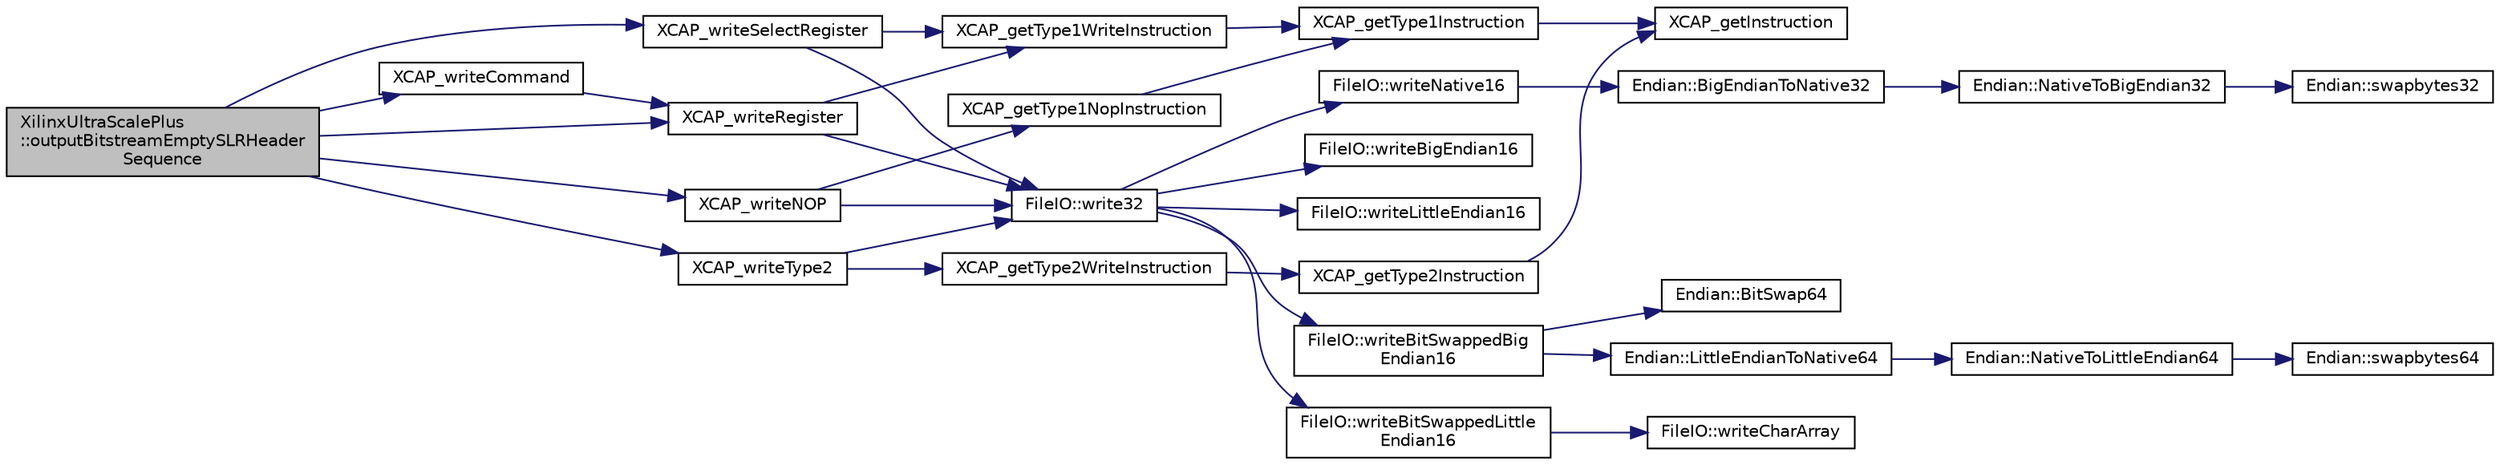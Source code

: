 digraph "XilinxUltraScalePlus::outputBitstreamEmptySLRHeaderSequence"
{
 // INTERACTIVE_SVG=YES
 // LATEX_PDF_SIZE
  edge [fontname="Helvetica",fontsize="10",labelfontname="Helvetica",labelfontsize="10"];
  node [fontname="Helvetica",fontsize="10",shape=record];
  rankdir="LR";
  Node1 [label="XilinxUltraScalePlus\l::outputBitstreamEmptySLRHeader\lSequence",height=0.2,width=0.4,color="black", fillcolor="grey75", style="filled", fontcolor="black",tooltip=" "];
  Node1 -> Node2 [color="midnightblue",fontsize="10",style="solid",fontname="Helvetica"];
  Node2 [label="XCAP_writeCommand",height=0.2,width=0.4,color="black", fillcolor="white", style="filled",URL="$inlineCAP_8h.html#a523184af01d1123a582731ec80edb78b",tooltip="Generate the encoding for writing a CAP command and write it to file ofstream."];
  Node2 -> Node3 [color="midnightblue",fontsize="10",style="solid",fontname="Helvetica"];
  Node3 [label="XCAP_writeRegister",height=0.2,width=0.4,color="black", fillcolor="white", style="filled",URL="$inlineCAP_8h.html#a24c8331140999d0419c1a11ab3250d96",tooltip="Generate the encoding for writing a CAP register and write it to file ofstream."];
  Node3 -> Node4 [color="midnightblue",fontsize="10",style="solid",fontname="Helvetica"];
  Node4 [label="FileIO::write32",height=0.2,width=0.4,color="black", fillcolor="white", style="filled",URL="$namespaceFileIO.html#afa294bfd5dd5b103f150467ec14e64a9",tooltip=" "];
  Node4 -> Node5 [color="midnightblue",fontsize="10",style="solid",fontname="Helvetica"];
  Node5 [label="FileIO::writeBigEndian16",height=0.2,width=0.4,color="black", fillcolor="white", style="filled",URL="$namespaceFileIO.html#a2fa916aaa03f99c0a68d8a56093fea2f",tooltip=" "];
  Node4 -> Node6 [color="midnightblue",fontsize="10",style="solid",fontname="Helvetica"];
  Node6 [label="FileIO::writeBitSwappedBig\lEndian16",height=0.2,width=0.4,color="black", fillcolor="white", style="filled",URL="$namespaceFileIO.html#a2d67fb6a81fe99e987ddcfac643358e3",tooltip=" "];
  Node6 -> Node7 [color="midnightblue",fontsize="10",style="solid",fontname="Helvetica"];
  Node7 [label="Endian::BitSwap64",height=0.2,width=0.4,color="black", fillcolor="white", style="filled",URL="$namespaceEndian.html#a57e481bbc161c01a68eadc25ae9e24c9",tooltip=" "];
  Node6 -> Node8 [color="midnightblue",fontsize="10",style="solid",fontname="Helvetica"];
  Node8 [label="Endian::LittleEndianToNative64",height=0.2,width=0.4,color="black", fillcolor="white", style="filled",URL="$namespaceEndian.html#a9d9ee5db25197f4c16b6abd1ca0da228",tooltip=" "];
  Node8 -> Node9 [color="midnightblue",fontsize="10",style="solid",fontname="Helvetica"];
  Node9 [label="Endian::NativeToLittleEndian64",height=0.2,width=0.4,color="black", fillcolor="white", style="filled",URL="$namespaceEndian.html#a70ebba7cd4f75a6825704e1b55c1db59",tooltip=" "];
  Node9 -> Node10 [color="midnightblue",fontsize="10",style="solid",fontname="Helvetica"];
  Node10 [label="Endian::swapbytes64",height=0.2,width=0.4,color="black", fillcolor="white", style="filled",URL="$namespaceEndian.html#ac57bf63196271e3e09c5029a4ea972e3",tooltip=" "];
  Node4 -> Node11 [color="midnightblue",fontsize="10",style="solid",fontname="Helvetica"];
  Node11 [label="FileIO::writeBitSwappedLittle\lEndian16",height=0.2,width=0.4,color="black", fillcolor="white", style="filled",URL="$namespaceFileIO.html#ad3152bc558b95cb7f9c30ffac1226fc4",tooltip=" "];
  Node11 -> Node12 [color="midnightblue",fontsize="10",style="solid",fontname="Helvetica"];
  Node12 [label="FileIO::writeCharArray",height=0.2,width=0.4,color="black", fillcolor="white", style="filled",URL="$namespaceFileIO.html#a01fffd9a82e1a731e17219528951c020",tooltip=" "];
  Node4 -> Node13 [color="midnightblue",fontsize="10",style="solid",fontname="Helvetica"];
  Node13 [label="FileIO::writeLittleEndian16",height=0.2,width=0.4,color="black", fillcolor="white", style="filled",URL="$namespaceFileIO.html#ab7165d35b2f1c49760ed6fa94e0d2d92",tooltip=" "];
  Node4 -> Node14 [color="midnightblue",fontsize="10",style="solid",fontname="Helvetica"];
  Node14 [label="FileIO::writeNative16",height=0.2,width=0.4,color="black", fillcolor="white", style="filled",URL="$namespaceFileIO.html#aacd2c7076c547bf4a699dbe5c32c0344",tooltip=" "];
  Node14 -> Node15 [color="midnightblue",fontsize="10",style="solid",fontname="Helvetica"];
  Node15 [label="Endian::BigEndianToNative32",height=0.2,width=0.4,color="black", fillcolor="white", style="filled",URL="$namespaceEndian.html#a6a54530860ad8ec19facaaa26ae9a6ae",tooltip=" "];
  Node15 -> Node16 [color="midnightblue",fontsize="10",style="solid",fontname="Helvetica"];
  Node16 [label="Endian::NativeToBigEndian32",height=0.2,width=0.4,color="black", fillcolor="white", style="filled",URL="$namespaceEndian.html#a7cd80b2cb2ed674196a68549c8489f88",tooltip=" "];
  Node16 -> Node17 [color="midnightblue",fontsize="10",style="solid",fontname="Helvetica"];
  Node17 [label="Endian::swapbytes32",height=0.2,width=0.4,color="black", fillcolor="white", style="filled",URL="$namespaceEndian.html#a7c0178c39449483c29a1a305d0a73606",tooltip=" "];
  Node3 -> Node18 [color="midnightblue",fontsize="10",style="solid",fontname="Helvetica"];
  Node18 [label="XCAP_getType1WriteInstruction",height=0.2,width=0.4,color="black", fillcolor="white", style="filled",URL="$inlineCAP_8h.html#a5cdd7f1c600ae94adc59f9ea624043c3",tooltip="Generate and return the encoding for a type 1 Write instruction."];
  Node18 -> Node19 [color="midnightblue",fontsize="10",style="solid",fontname="Helvetica"];
  Node19 [label="XCAP_getType1Instruction",height=0.2,width=0.4,color="black", fillcolor="white", style="filled",URL="$inlineCAP_8h.html#aade38843ee9dfed5d286172b6b37b638",tooltip="Generate and return the encoding for a type 1 instruction."];
  Node19 -> Node20 [color="midnightblue",fontsize="10",style="solid",fontname="Helvetica"];
  Node20 [label="XCAP_getInstruction",height=0.2,width=0.4,color="black", fillcolor="white", style="filled",URL="$inlineCAP_8h.html#af67277d07acf4e5907420ff2bc75ecd1",tooltip="Generate and return the encoding for an instruction."];
  Node1 -> Node21 [color="midnightblue",fontsize="10",style="solid",fontname="Helvetica"];
  Node21 [label="XCAP_writeNOP",height=0.2,width=0.4,color="black", fillcolor="white", style="filled",URL="$inlineCAP_8h.html#ae2bc9aff89db85a902d83e720fb6aea4",tooltip="Generate the encoding for NOP instructions and write them to file ofstream."];
  Node21 -> Node4 [color="midnightblue",fontsize="10",style="solid",fontname="Helvetica"];
  Node21 -> Node22 [color="midnightblue",fontsize="10",style="solid",fontname="Helvetica"];
  Node22 [label="XCAP_getType1NopInstruction",height=0.2,width=0.4,color="black", fillcolor="white", style="filled",URL="$inlineCAP_8h.html#a5bfb2a4fd7d8f935b40ca366b76e06ab",tooltip="Generate and return the encoding for a type 1 NOP instruction."];
  Node22 -> Node19 [color="midnightblue",fontsize="10",style="solid",fontname="Helvetica"];
  Node1 -> Node3 [color="midnightblue",fontsize="10",style="solid",fontname="Helvetica"];
  Node1 -> Node23 [color="midnightblue",fontsize="10",style="solid",fontname="Helvetica"];
  Node23 [label="XCAP_writeSelectRegister",height=0.2,width=0.4,color="black", fillcolor="white", style="filled",URL="$inlineCAP_8h.html#a725ef00dd44fad9f8a7679ee1f0bc206",tooltip="Generate the encoding for \"selecting\" a CAP register and write it to file ofstream."];
  Node23 -> Node4 [color="midnightblue",fontsize="10",style="solid",fontname="Helvetica"];
  Node23 -> Node18 [color="midnightblue",fontsize="10",style="solid",fontname="Helvetica"];
  Node1 -> Node24 [color="midnightblue",fontsize="10",style="solid",fontname="Helvetica"];
  Node24 [label="XCAP_writeType2",height=0.2,width=0.4,color="black", fillcolor="white", style="filled",URL="$inlineCAP_8h.html#a7f88f7623171587d4aed5d8ae0ab6886",tooltip="Generate and write only a type 2 FDRI command."];
  Node24 -> Node4 [color="midnightblue",fontsize="10",style="solid",fontname="Helvetica"];
  Node24 -> Node25 [color="midnightblue",fontsize="10",style="solid",fontname="Helvetica"];
  Node25 [label="XCAP_getType2WriteInstruction",height=0.2,width=0.4,color="black", fillcolor="white", style="filled",URL="$inlineCAP_8h.html#a5eec1062e3915a2dae65733ca49a508b",tooltip="Generate and return the encoding for a type 2 Write instruction."];
  Node25 -> Node26 [color="midnightblue",fontsize="10",style="solid",fontname="Helvetica"];
  Node26 [label="XCAP_getType2Instruction",height=0.2,width=0.4,color="black", fillcolor="white", style="filled",URL="$inlineCAP_8h.html#a87029e32abb502c9ffc5c3569788d312",tooltip="Generate and return the encoding for a type 2 instruction."];
  Node26 -> Node20 [color="midnightblue",fontsize="10",style="solid",fontname="Helvetica"];
}

